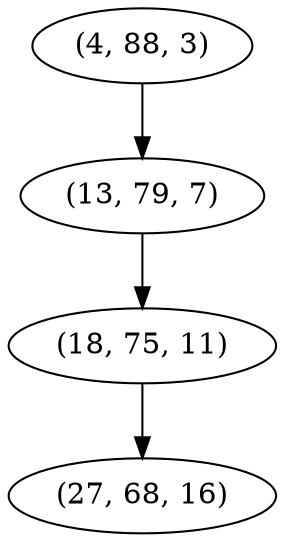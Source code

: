 digraph tree {
    "(4, 88, 3)";
    "(13, 79, 7)";
    "(18, 75, 11)";
    "(27, 68, 16)";
    "(4, 88, 3)" -> "(13, 79, 7)";
    "(13, 79, 7)" -> "(18, 75, 11)";
    "(18, 75, 11)" -> "(27, 68, 16)";
}
